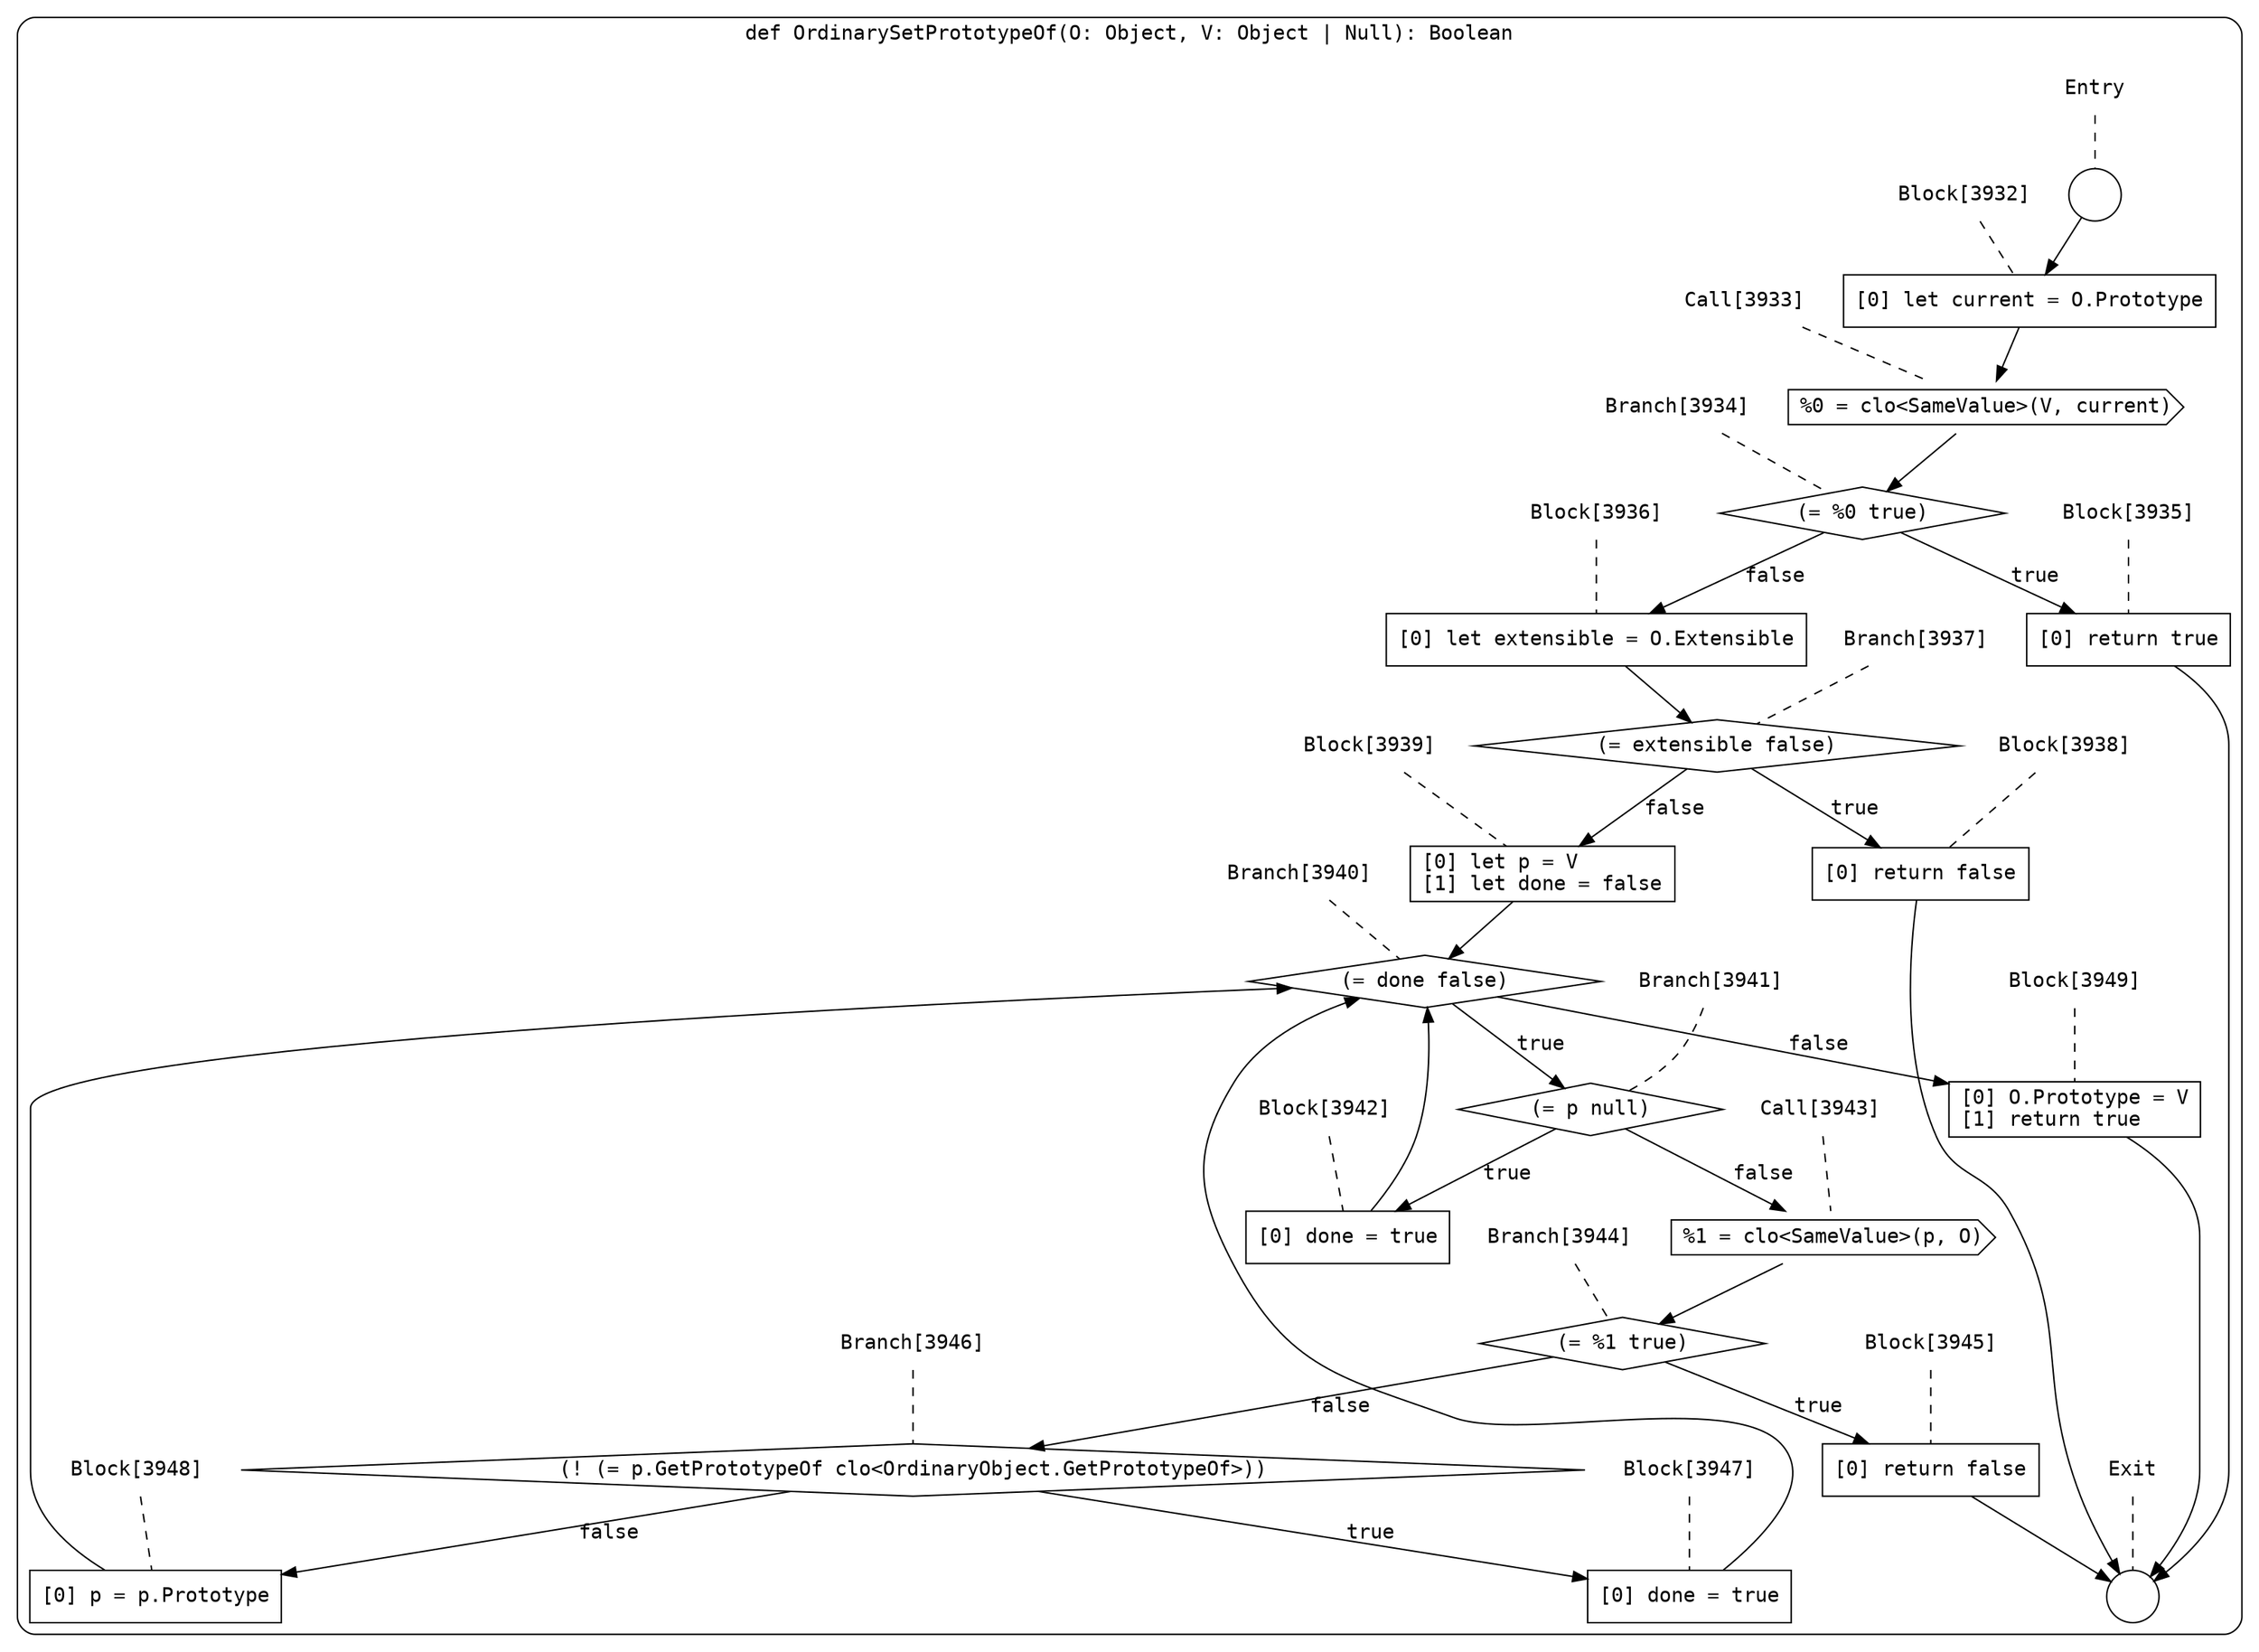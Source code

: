digraph {
  graph [fontname = "Consolas"]
  node [fontname = "Consolas"]
  edge [fontname = "Consolas"]
  subgraph cluster1050 {
    label = "def OrdinarySetPrototypeOf(O: Object, V: Object | Null): Boolean"
    style = rounded
    cluster1050_entry_name [shape=none, label=<<font color="black">Entry</font>>]
    cluster1050_entry_name -> cluster1050_entry [arrowhead=none, color="black", style=dashed]
    cluster1050_entry [shape=circle label=" " color="black" fillcolor="white" style=filled]
    cluster1050_entry -> node3932 [color="black"]
    cluster1050_exit_name [shape=none, label=<<font color="black">Exit</font>>]
    cluster1050_exit_name -> cluster1050_exit [arrowhead=none, color="black", style=dashed]
    cluster1050_exit [shape=circle label=" " color="black" fillcolor="white" style=filled]
    node3932_name [shape=none, label=<<font color="black">Block[3932]</font>>]
    node3932_name -> node3932 [arrowhead=none, color="black", style=dashed]
    node3932 [shape=box, label=<<font color="black">[0] let current = O.Prototype<BR ALIGN="LEFT"/></font>> color="black" fillcolor="white", style=filled]
    node3932 -> node3933 [color="black"]
    node3933_name [shape=none, label=<<font color="black">Call[3933]</font>>]
    node3933_name -> node3933 [arrowhead=none, color="black", style=dashed]
    node3933 [shape=cds, label=<<font color="black">%0 = clo&lt;SameValue&gt;(V, current)</font>> color="black" fillcolor="white", style=filled]
    node3933 -> node3934 [color="black"]
    node3934_name [shape=none, label=<<font color="black">Branch[3934]</font>>]
    node3934_name -> node3934 [arrowhead=none, color="black", style=dashed]
    node3934 [shape=diamond, label=<<font color="black">(= %0 true)</font>> color="black" fillcolor="white", style=filled]
    node3934 -> node3935 [label=<<font color="black">true</font>> color="black"]
    node3934 -> node3936 [label=<<font color="black">false</font>> color="black"]
    node3935_name [shape=none, label=<<font color="black">Block[3935]</font>>]
    node3935_name -> node3935 [arrowhead=none, color="black", style=dashed]
    node3935 [shape=box, label=<<font color="black">[0] return true<BR ALIGN="LEFT"/></font>> color="black" fillcolor="white", style=filled]
    node3935 -> cluster1050_exit [color="black"]
    node3936_name [shape=none, label=<<font color="black">Block[3936]</font>>]
    node3936_name -> node3936 [arrowhead=none, color="black", style=dashed]
    node3936 [shape=box, label=<<font color="black">[0] let extensible = O.Extensible<BR ALIGN="LEFT"/></font>> color="black" fillcolor="white", style=filled]
    node3936 -> node3937 [color="black"]
    node3937_name [shape=none, label=<<font color="black">Branch[3937]</font>>]
    node3937_name -> node3937 [arrowhead=none, color="black", style=dashed]
    node3937 [shape=diamond, label=<<font color="black">(= extensible false)</font>> color="black" fillcolor="white", style=filled]
    node3937 -> node3938 [label=<<font color="black">true</font>> color="black"]
    node3937 -> node3939 [label=<<font color="black">false</font>> color="black"]
    node3938_name [shape=none, label=<<font color="black">Block[3938]</font>>]
    node3938_name -> node3938 [arrowhead=none, color="black", style=dashed]
    node3938 [shape=box, label=<<font color="black">[0] return false<BR ALIGN="LEFT"/></font>> color="black" fillcolor="white", style=filled]
    node3938 -> cluster1050_exit [color="black"]
    node3939_name [shape=none, label=<<font color="black">Block[3939]</font>>]
    node3939_name -> node3939 [arrowhead=none, color="black", style=dashed]
    node3939 [shape=box, label=<<font color="black">[0] let p = V<BR ALIGN="LEFT"/>[1] let done = false<BR ALIGN="LEFT"/></font>> color="black" fillcolor="white", style=filled]
    node3939 -> node3940 [color="black"]
    node3940_name [shape=none, label=<<font color="black">Branch[3940]</font>>]
    node3940_name -> node3940 [arrowhead=none, color="black", style=dashed]
    node3940 [shape=diamond, label=<<font color="black">(= done false)</font>> color="black" fillcolor="white", style=filled]
    node3940 -> node3941 [label=<<font color="black">true</font>> color="black"]
    node3940 -> node3949 [label=<<font color="black">false</font>> color="black"]
    node3941_name [shape=none, label=<<font color="black">Branch[3941]</font>>]
    node3941_name -> node3941 [arrowhead=none, color="black", style=dashed]
    node3941 [shape=diamond, label=<<font color="black">(= p null)</font>> color="black" fillcolor="white", style=filled]
    node3941 -> node3942 [label=<<font color="black">true</font>> color="black"]
    node3941 -> node3943 [label=<<font color="black">false</font>> color="black"]
    node3949_name [shape=none, label=<<font color="black">Block[3949]</font>>]
    node3949_name -> node3949 [arrowhead=none, color="black", style=dashed]
    node3949 [shape=box, label=<<font color="black">[0] O.Prototype = V<BR ALIGN="LEFT"/>[1] return true<BR ALIGN="LEFT"/></font>> color="black" fillcolor="white", style=filled]
    node3949 -> cluster1050_exit [color="black"]
    node3942_name [shape=none, label=<<font color="black">Block[3942]</font>>]
    node3942_name -> node3942 [arrowhead=none, color="black", style=dashed]
    node3942 [shape=box, label=<<font color="black">[0] done = true<BR ALIGN="LEFT"/></font>> color="black" fillcolor="white", style=filled]
    node3942 -> node3940 [color="black"]
    node3943_name [shape=none, label=<<font color="black">Call[3943]</font>>]
    node3943_name -> node3943 [arrowhead=none, color="black", style=dashed]
    node3943 [shape=cds, label=<<font color="black">%1 = clo&lt;SameValue&gt;(p, O)</font>> color="black" fillcolor="white", style=filled]
    node3943 -> node3944 [color="black"]
    node3944_name [shape=none, label=<<font color="black">Branch[3944]</font>>]
    node3944_name -> node3944 [arrowhead=none, color="black", style=dashed]
    node3944 [shape=diamond, label=<<font color="black">(= %1 true)</font>> color="black" fillcolor="white", style=filled]
    node3944 -> node3945 [label=<<font color="black">true</font>> color="black"]
    node3944 -> node3946 [label=<<font color="black">false</font>> color="black"]
    node3945_name [shape=none, label=<<font color="black">Block[3945]</font>>]
    node3945_name -> node3945 [arrowhead=none, color="black", style=dashed]
    node3945 [shape=box, label=<<font color="black">[0] return false<BR ALIGN="LEFT"/></font>> color="black" fillcolor="white", style=filled]
    node3945 -> cluster1050_exit [color="black"]
    node3946_name [shape=none, label=<<font color="black">Branch[3946]</font>>]
    node3946_name -> node3946 [arrowhead=none, color="black", style=dashed]
    node3946 [shape=diamond, label=<<font color="black">(! (= p.GetPrototypeOf clo&lt;OrdinaryObject.GetPrototypeOf&gt;))</font>> color="black" fillcolor="white", style=filled]
    node3946 -> node3947 [label=<<font color="black">true</font>> color="black"]
    node3946 -> node3948 [label=<<font color="black">false</font>> color="black"]
    node3947_name [shape=none, label=<<font color="black">Block[3947]</font>>]
    node3947_name -> node3947 [arrowhead=none, color="black", style=dashed]
    node3947 [shape=box, label=<<font color="black">[0] done = true<BR ALIGN="LEFT"/></font>> color="black" fillcolor="white", style=filled]
    node3947 -> node3940 [color="black"]
    node3948_name [shape=none, label=<<font color="black">Block[3948]</font>>]
    node3948_name -> node3948 [arrowhead=none, color="black", style=dashed]
    node3948 [shape=box, label=<<font color="black">[0] p = p.Prototype<BR ALIGN="LEFT"/></font>> color="black" fillcolor="white", style=filled]
    node3948 -> node3940 [color="black"]
  }
}